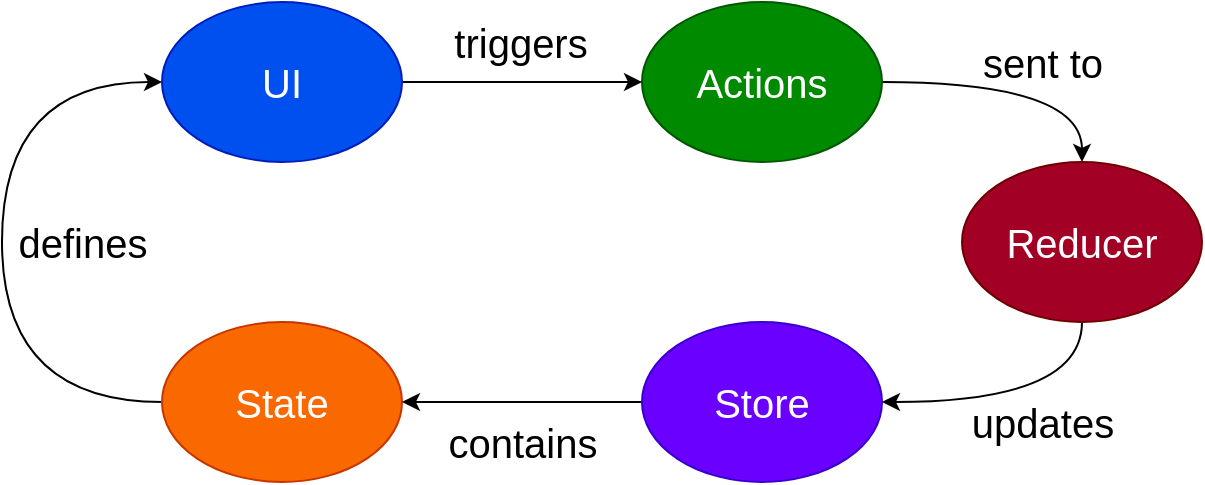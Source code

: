 <mxfile version="13.6.5" type="github">
  <diagram id="wm88RmSog-cchs6Tprj5" name="Page-1">
    <mxGraphModel dx="1186" dy="705" grid="1" gridSize="10" guides="1" tooltips="1" connect="1" arrows="1" fold="1" page="1" pageScale="1" pageWidth="827" pageHeight="1169" math="0" shadow="0">
      <root>
        <mxCell id="0" />
        <mxCell id="1" parent="0" />
        <mxCell id="rsF1plFDK6CUpO22hqRV-6" style="edgeStyle=orthogonalEdgeStyle;orthogonalLoop=1;jettySize=auto;html=1;exitX=0;exitY=0.5;exitDx=0;exitDy=0;entryX=0;entryY=0.5;entryDx=0;entryDy=0;fontSize=20;curved=1;" edge="1" parent="1" source="rsF1plFDK6CUpO22hqRV-1" target="rsF1plFDK6CUpO22hqRV-5">
          <mxGeometry relative="1" as="geometry">
            <Array as="points">
              <mxPoint x="80" y="280" />
              <mxPoint x="80" y="120" />
            </Array>
          </mxGeometry>
        </mxCell>
        <mxCell id="rsF1plFDK6CUpO22hqRV-19" value="defines" style="edgeLabel;html=1;align=center;verticalAlign=middle;resizable=0;points=[];fontSize=20;labelBackgroundColor=none;" vertex="1" connectable="0" parent="rsF1plFDK6CUpO22hqRV-6">
          <mxGeometry x="-0.013" y="-2" relative="1" as="geometry">
            <mxPoint x="38" y="-2" as="offset" />
          </mxGeometry>
        </mxCell>
        <mxCell id="rsF1plFDK6CUpO22hqRV-1" value="State" style="ellipse;whiteSpace=wrap;html=1;fontSize=20;fillColor=#fa6800;strokeColor=#C73500;fontColor=#ffffff;" vertex="1" parent="1">
          <mxGeometry x="160" y="240" width="120" height="80" as="geometry" />
        </mxCell>
        <mxCell id="rsF1plFDK6CUpO22hqRV-14" style="edgeStyle=orthogonalEdgeStyle;curved=1;orthogonalLoop=1;jettySize=auto;html=1;exitX=0;exitY=0.5;exitDx=0;exitDy=0;entryX=1;entryY=0.5;entryDx=0;entryDy=0;fontSize=20;" edge="1" parent="1" source="rsF1plFDK6CUpO22hqRV-2" target="rsF1plFDK6CUpO22hqRV-1">
          <mxGeometry relative="1" as="geometry" />
        </mxCell>
        <mxCell id="rsF1plFDK6CUpO22hqRV-18" value="contains" style="edgeLabel;html=1;align=center;verticalAlign=middle;resizable=0;points=[];fontSize=20;labelBackgroundColor=none;" vertex="1" connectable="0" parent="rsF1plFDK6CUpO22hqRV-14">
          <mxGeometry x="0.083" y="5" relative="1" as="geometry">
            <mxPoint x="5" y="15" as="offset" />
          </mxGeometry>
        </mxCell>
        <mxCell id="rsF1plFDK6CUpO22hqRV-2" value="Store" style="ellipse;whiteSpace=wrap;html=1;fontSize=20;fillColor=#6a00ff;strokeColor=#3700CC;fontColor=#ffffff;" vertex="1" parent="1">
          <mxGeometry x="400" y="240" width="120" height="80" as="geometry" />
        </mxCell>
        <mxCell id="rsF1plFDK6CUpO22hqRV-13" style="edgeStyle=orthogonalEdgeStyle;curved=1;orthogonalLoop=1;jettySize=auto;html=1;exitX=0.5;exitY=1;exitDx=0;exitDy=0;entryX=1;entryY=0.5;entryDx=0;entryDy=0;fontSize=20;" edge="1" parent="1" source="rsF1plFDK6CUpO22hqRV-3" target="rsF1plFDK6CUpO22hqRV-2">
          <mxGeometry relative="1" as="geometry" />
        </mxCell>
        <mxCell id="rsF1plFDK6CUpO22hqRV-17" value="updates" style="edgeLabel;html=1;align=center;verticalAlign=middle;resizable=0;points=[];fontSize=20;labelBackgroundColor=none;" vertex="1" connectable="0" parent="rsF1plFDK6CUpO22hqRV-13">
          <mxGeometry x="-0.029" y="-4" relative="1" as="geometry">
            <mxPoint x="8" y="14" as="offset" />
          </mxGeometry>
        </mxCell>
        <mxCell id="rsF1plFDK6CUpO22hqRV-3" value="Reducer" style="ellipse;whiteSpace=wrap;html=1;fontSize=20;fillColor=#a20025;strokeColor=#6F0000;fontColor=#ffffff;" vertex="1" parent="1">
          <mxGeometry x="560" y="160" width="120" height="80" as="geometry" />
        </mxCell>
        <mxCell id="rsF1plFDK6CUpO22hqRV-9" style="edgeStyle=orthogonalEdgeStyle;curved=1;orthogonalLoop=1;jettySize=auto;html=1;exitX=1;exitY=0.5;exitDx=0;exitDy=0;entryX=0.5;entryY=0;entryDx=0;entryDy=0;fontSize=20;" edge="1" parent="1" source="rsF1plFDK6CUpO22hqRV-4" target="rsF1plFDK6CUpO22hqRV-3">
          <mxGeometry relative="1" as="geometry" />
        </mxCell>
        <mxCell id="rsF1plFDK6CUpO22hqRV-16" value="sent to" style="edgeLabel;html=1;align=center;verticalAlign=middle;resizable=0;points=[];fontSize=20;labelBackgroundColor=none;" vertex="1" connectable="0" parent="rsF1plFDK6CUpO22hqRV-9">
          <mxGeometry x="-0.3" y="-1" relative="1" as="geometry">
            <mxPoint x="31" y="-11" as="offset" />
          </mxGeometry>
        </mxCell>
        <mxCell id="rsF1plFDK6CUpO22hqRV-4" value="Actions" style="ellipse;whiteSpace=wrap;html=1;fontSize=20;fillColor=#008a00;strokeColor=#005700;fontColor=#ffffff;" vertex="1" parent="1">
          <mxGeometry x="400" y="80" width="120" height="80" as="geometry" />
        </mxCell>
        <mxCell id="rsF1plFDK6CUpO22hqRV-12" style="edgeStyle=orthogonalEdgeStyle;curved=1;orthogonalLoop=1;jettySize=auto;html=1;exitX=1;exitY=0.5;exitDx=0;exitDy=0;entryX=0;entryY=0.5;entryDx=0;entryDy=0;fontSize=20;" edge="1" parent="1" source="rsF1plFDK6CUpO22hqRV-5" target="rsF1plFDK6CUpO22hqRV-4">
          <mxGeometry relative="1" as="geometry" />
        </mxCell>
        <mxCell id="rsF1plFDK6CUpO22hqRV-15" value="triggers" style="edgeLabel;html=1;align=center;verticalAlign=middle;resizable=0;points=[];fontSize=20;labelBackgroundColor=none;" vertex="1" connectable="0" parent="rsF1plFDK6CUpO22hqRV-12">
          <mxGeometry x="-0.025" y="-5" relative="1" as="geometry">
            <mxPoint y="-25" as="offset" />
          </mxGeometry>
        </mxCell>
        <mxCell id="rsF1plFDK6CUpO22hqRV-5" value="UI" style="ellipse;whiteSpace=wrap;html=1;fontSize=20;fillColor=#0050ef;strokeColor=#001DBC;fontColor=#ffffff;" vertex="1" parent="1">
          <mxGeometry x="160" y="80" width="120" height="80" as="geometry" />
        </mxCell>
      </root>
    </mxGraphModel>
  </diagram>
</mxfile>
